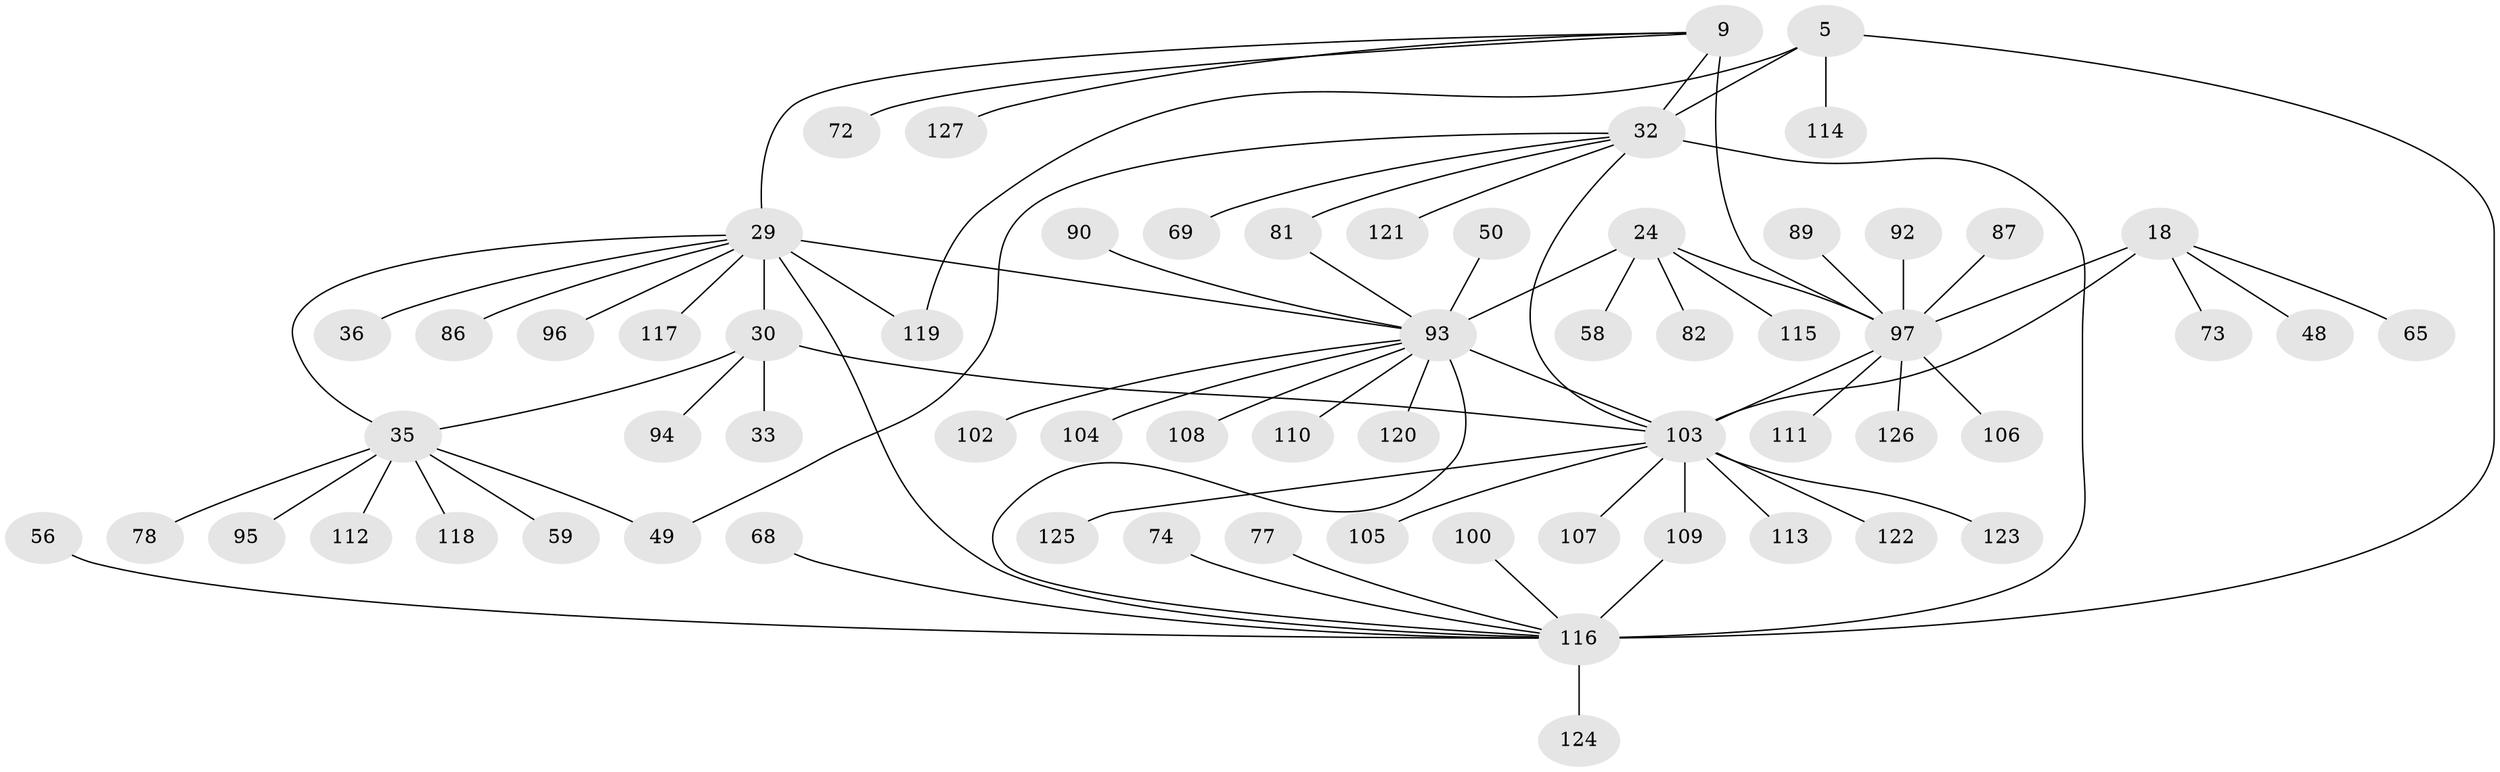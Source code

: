 // original degree distribution, {6: 0.031496062992125984, 14: 0.015748031496062992, 8: 0.047244094488188976, 9: 0.023622047244094488, 11: 0.03937007874015748, 7: 0.047244094488188976, 10: 0.023622047244094488, 5: 0.007874015748031496, 3: 0.031496062992125984, 1: 0.5590551181102362, 2: 0.1732283464566929}
// Generated by graph-tools (version 1.1) at 2025/55/03/09/25 04:55:51]
// undirected, 63 vertices, 75 edges
graph export_dot {
graph [start="1"]
  node [color=gray90,style=filled];
  5 [super="+1"];
  9 [super="+8"];
  18 [super="+17"];
  24 [super="+23"];
  29 [super="+26"];
  30 [super="+28"];
  32 [super="+4"];
  33;
  35 [super="+27"];
  36;
  48;
  49;
  50;
  56;
  58;
  59;
  65;
  68;
  69;
  72;
  73;
  74 [super="+66"];
  77;
  78;
  81;
  82;
  86;
  87;
  89;
  90 [super="+64"];
  92;
  93 [super="+80+22+71+21"];
  94;
  95 [super="+46"];
  96 [super="+62"];
  97 [super="+43+70+12+41+11+55+61+76"];
  100;
  102;
  103 [super="+79+84+91"];
  104;
  105;
  106 [super="+85"];
  107;
  108;
  109 [super="+83"];
  110 [super="+99"];
  111;
  112 [super="+88"];
  113;
  114;
  115 [super="+101"];
  116 [super="+6+39+40+51+53"];
  117;
  118;
  119 [super="+44"];
  120;
  121;
  122;
  123;
  124 [super="+98"];
  125;
  126;
  127;
  5 -- 114;
  5 -- 119;
  5 -- 116 [weight=4];
  5 -- 32 [weight=4];
  9 -- 127;
  9 -- 72;
  9 -- 29;
  9 -- 97 [weight=8];
  9 -- 32;
  18 -- 48;
  18 -- 65;
  18 -- 73;
  18 -- 97;
  18 -- 103 [weight=8];
  24 -- 82;
  24 -- 58;
  24 -- 115;
  24 -- 93 [weight=9];
  24 -- 97;
  29 -- 30 [weight=4];
  29 -- 93 [weight=2];
  29 -- 117;
  29 -- 119 [weight=2];
  29 -- 36;
  29 -- 116 [weight=2];
  29 -- 86;
  29 -- 96;
  29 -- 35 [weight=4];
  30 -- 33;
  30 -- 94;
  30 -- 103;
  30 -- 35 [weight=4];
  32 -- 69;
  32 -- 103;
  32 -- 49;
  32 -- 81;
  32 -- 116 [weight=4];
  32 -- 121;
  35 -- 78;
  35 -- 112;
  35 -- 49;
  35 -- 118;
  35 -- 59;
  35 -- 95;
  50 -- 93;
  56 -- 116;
  68 -- 116;
  74 -- 116;
  77 -- 116;
  81 -- 93;
  87 -- 97;
  89 -- 97;
  90 -- 93;
  92 -- 97;
  93 -- 102;
  93 -- 104;
  93 -- 108;
  93 -- 116 [weight=2];
  93 -- 120;
  93 -- 110;
  93 -- 103 [weight=3];
  97 -- 111;
  97 -- 126;
  97 -- 103;
  97 -- 106;
  100 -- 116;
  103 -- 105;
  103 -- 107;
  103 -- 109;
  103 -- 113;
  103 -- 122;
  103 -- 123;
  103 -- 125;
  109 -- 116;
  116 -- 124;
}
